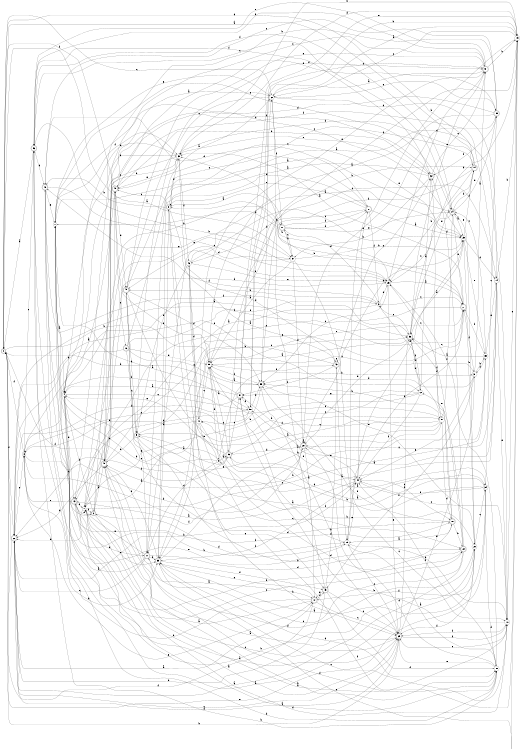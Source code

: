 digraph n48_7 {
__start0 [label="" shape="none"];

rankdir=LR;
size="8,5";

s0 [style="rounded,filled", color="black", fillcolor="white" shape="doublecircle", label="0"];
s1 [style="filled", color="black", fillcolor="white" shape="circle", label="1"];
s2 [style="rounded,filled", color="black", fillcolor="white" shape="doublecircle", label="2"];
s3 [style="filled", color="black", fillcolor="white" shape="circle", label="3"];
s4 [style="filled", color="black", fillcolor="white" shape="circle", label="4"];
s5 [style="rounded,filled", color="black", fillcolor="white" shape="doublecircle", label="5"];
s6 [style="filled", color="black", fillcolor="white" shape="circle", label="6"];
s7 [style="filled", color="black", fillcolor="white" shape="circle", label="7"];
s8 [style="rounded,filled", color="black", fillcolor="white" shape="doublecircle", label="8"];
s9 [style="filled", color="black", fillcolor="white" shape="circle", label="9"];
s10 [style="filled", color="black", fillcolor="white" shape="circle", label="10"];
s11 [style="rounded,filled", color="black", fillcolor="white" shape="doublecircle", label="11"];
s12 [style="filled", color="black", fillcolor="white" shape="circle", label="12"];
s13 [style="rounded,filled", color="black", fillcolor="white" shape="doublecircle", label="13"];
s14 [style="filled", color="black", fillcolor="white" shape="circle", label="14"];
s15 [style="filled", color="black", fillcolor="white" shape="circle", label="15"];
s16 [style="rounded,filled", color="black", fillcolor="white" shape="doublecircle", label="16"];
s17 [style="rounded,filled", color="black", fillcolor="white" shape="doublecircle", label="17"];
s18 [style="rounded,filled", color="black", fillcolor="white" shape="doublecircle", label="18"];
s19 [style="filled", color="black", fillcolor="white" shape="circle", label="19"];
s20 [style="filled", color="black", fillcolor="white" shape="circle", label="20"];
s21 [style="rounded,filled", color="black", fillcolor="white" shape="doublecircle", label="21"];
s22 [style="rounded,filled", color="black", fillcolor="white" shape="doublecircle", label="22"];
s23 [style="filled", color="black", fillcolor="white" shape="circle", label="23"];
s24 [style="rounded,filled", color="black", fillcolor="white" shape="doublecircle", label="24"];
s25 [style="filled", color="black", fillcolor="white" shape="circle", label="25"];
s26 [style="rounded,filled", color="black", fillcolor="white" shape="doublecircle", label="26"];
s27 [style="rounded,filled", color="black", fillcolor="white" shape="doublecircle", label="27"];
s28 [style="rounded,filled", color="black", fillcolor="white" shape="doublecircle", label="28"];
s29 [style="rounded,filled", color="black", fillcolor="white" shape="doublecircle", label="29"];
s30 [style="filled", color="black", fillcolor="white" shape="circle", label="30"];
s31 [style="filled", color="black", fillcolor="white" shape="circle", label="31"];
s32 [style="rounded,filled", color="black", fillcolor="white" shape="doublecircle", label="32"];
s33 [style="filled", color="black", fillcolor="white" shape="circle", label="33"];
s34 [style="filled", color="black", fillcolor="white" shape="circle", label="34"];
s35 [style="rounded,filled", color="black", fillcolor="white" shape="doublecircle", label="35"];
s36 [style="rounded,filled", color="black", fillcolor="white" shape="doublecircle", label="36"];
s37 [style="filled", color="black", fillcolor="white" shape="circle", label="37"];
s38 [style="rounded,filled", color="black", fillcolor="white" shape="doublecircle", label="38"];
s39 [style="filled", color="black", fillcolor="white" shape="circle", label="39"];
s40 [style="rounded,filled", color="black", fillcolor="white" shape="doublecircle", label="40"];
s41 [style="filled", color="black", fillcolor="white" shape="circle", label="41"];
s42 [style="rounded,filled", color="black", fillcolor="white" shape="doublecircle", label="42"];
s43 [style="rounded,filled", color="black", fillcolor="white" shape="doublecircle", label="43"];
s44 [style="rounded,filled", color="black", fillcolor="white" shape="doublecircle", label="44"];
s45 [style="rounded,filled", color="black", fillcolor="white" shape="doublecircle", label="45"];
s46 [style="filled", color="black", fillcolor="white" shape="circle", label="46"];
s47 [style="rounded,filled", color="black", fillcolor="white" shape="doublecircle", label="47"];
s48 [style="rounded,filled", color="black", fillcolor="white" shape="doublecircle", label="48"];
s49 [style="rounded,filled", color="black", fillcolor="white" shape="doublecircle", label="49"];
s50 [style="filled", color="black", fillcolor="white" shape="circle", label="50"];
s51 [style="rounded,filled", color="black", fillcolor="white" shape="doublecircle", label="51"];
s52 [style="filled", color="black", fillcolor="white" shape="circle", label="52"];
s53 [style="rounded,filled", color="black", fillcolor="white" shape="doublecircle", label="53"];
s54 [style="rounded,filled", color="black", fillcolor="white" shape="doublecircle", label="54"];
s55 [style="rounded,filled", color="black", fillcolor="white" shape="doublecircle", label="55"];
s56 [style="rounded,filled", color="black", fillcolor="white" shape="doublecircle", label="56"];
s57 [style="rounded,filled", color="black", fillcolor="white" shape="doublecircle", label="57"];
s58 [style="filled", color="black", fillcolor="white" shape="circle", label="58"];
s59 [style="filled", color="black", fillcolor="white" shape="circle", label="59"];
s0 -> s37 [label="a"];
s0 -> s59 [label="b"];
s0 -> s52 [label="c"];
s0 -> s54 [label="d"];
s0 -> s34 [label="e"];
s0 -> s26 [label="f"];
s1 -> s29 [label="a"];
s1 -> s11 [label="b"];
s1 -> s39 [label="c"];
s1 -> s26 [label="d"];
s1 -> s35 [label="e"];
s1 -> s2 [label="f"];
s2 -> s48 [label="a"];
s2 -> s10 [label="b"];
s2 -> s29 [label="c"];
s2 -> s40 [label="d"];
s2 -> s37 [label="e"];
s2 -> s4 [label="f"];
s3 -> s1 [label="a"];
s3 -> s45 [label="b"];
s3 -> s21 [label="c"];
s3 -> s11 [label="d"];
s3 -> s25 [label="e"];
s3 -> s40 [label="f"];
s4 -> s29 [label="a"];
s4 -> s19 [label="b"];
s4 -> s58 [label="c"];
s4 -> s13 [label="d"];
s4 -> s33 [label="e"];
s4 -> s18 [label="f"];
s5 -> s53 [label="a"];
s5 -> s22 [label="b"];
s5 -> s36 [label="c"];
s5 -> s48 [label="d"];
s5 -> s17 [label="e"];
s5 -> s51 [label="f"];
s6 -> s36 [label="a"];
s6 -> s28 [label="b"];
s6 -> s56 [label="c"];
s6 -> s35 [label="d"];
s6 -> s47 [label="e"];
s6 -> s0 [label="f"];
s7 -> s4 [label="a"];
s7 -> s20 [label="b"];
s7 -> s24 [label="c"];
s7 -> s23 [label="d"];
s7 -> s52 [label="e"];
s7 -> s33 [label="f"];
s8 -> s42 [label="a"];
s8 -> s40 [label="b"];
s8 -> s49 [label="c"];
s8 -> s33 [label="d"];
s8 -> s43 [label="e"];
s8 -> s34 [label="f"];
s9 -> s53 [label="a"];
s9 -> s7 [label="b"];
s9 -> s4 [label="c"];
s9 -> s17 [label="d"];
s9 -> s46 [label="e"];
s9 -> s42 [label="f"];
s10 -> s8 [label="a"];
s10 -> s57 [label="b"];
s10 -> s29 [label="c"];
s10 -> s1 [label="d"];
s10 -> s15 [label="e"];
s10 -> s29 [label="f"];
s11 -> s8 [label="a"];
s11 -> s37 [label="b"];
s11 -> s37 [label="c"];
s11 -> s27 [label="d"];
s11 -> s24 [label="e"];
s11 -> s27 [label="f"];
s12 -> s32 [label="a"];
s12 -> s1 [label="b"];
s12 -> s53 [label="c"];
s12 -> s36 [label="d"];
s12 -> s57 [label="e"];
s12 -> s44 [label="f"];
s13 -> s30 [label="a"];
s13 -> s17 [label="b"];
s13 -> s22 [label="c"];
s13 -> s2 [label="d"];
s13 -> s6 [label="e"];
s13 -> s1 [label="f"];
s14 -> s58 [label="a"];
s14 -> s15 [label="b"];
s14 -> s28 [label="c"];
s14 -> s5 [label="d"];
s14 -> s10 [label="e"];
s14 -> s49 [label="f"];
s15 -> s52 [label="a"];
s15 -> s19 [label="b"];
s15 -> s52 [label="c"];
s15 -> s33 [label="d"];
s15 -> s35 [label="e"];
s15 -> s58 [label="f"];
s16 -> s52 [label="a"];
s16 -> s26 [label="b"];
s16 -> s5 [label="c"];
s16 -> s59 [label="d"];
s16 -> s55 [label="e"];
s16 -> s3 [label="f"];
s17 -> s7 [label="a"];
s17 -> s35 [label="b"];
s17 -> s26 [label="c"];
s17 -> s18 [label="d"];
s17 -> s1 [label="e"];
s17 -> s30 [label="f"];
s18 -> s19 [label="a"];
s18 -> s22 [label="b"];
s18 -> s25 [label="c"];
s18 -> s45 [label="d"];
s18 -> s3 [label="e"];
s18 -> s55 [label="f"];
s19 -> s57 [label="a"];
s19 -> s10 [label="b"];
s19 -> s29 [label="c"];
s19 -> s2 [label="d"];
s19 -> s44 [label="e"];
s19 -> s21 [label="f"];
s20 -> s35 [label="a"];
s20 -> s9 [label="b"];
s20 -> s34 [label="c"];
s20 -> s48 [label="d"];
s20 -> s24 [label="e"];
s20 -> s29 [label="f"];
s21 -> s33 [label="a"];
s21 -> s8 [label="b"];
s21 -> s13 [label="c"];
s21 -> s7 [label="d"];
s21 -> s59 [label="e"];
s21 -> s31 [label="f"];
s22 -> s26 [label="a"];
s22 -> s13 [label="b"];
s22 -> s17 [label="c"];
s22 -> s32 [label="d"];
s22 -> s12 [label="e"];
s22 -> s36 [label="f"];
s23 -> s36 [label="a"];
s23 -> s20 [label="b"];
s23 -> s49 [label="c"];
s23 -> s14 [label="d"];
s23 -> s39 [label="e"];
s23 -> s54 [label="f"];
s24 -> s23 [label="a"];
s24 -> s54 [label="b"];
s24 -> s25 [label="c"];
s24 -> s38 [label="d"];
s24 -> s21 [label="e"];
s24 -> s56 [label="f"];
s25 -> s21 [label="a"];
s25 -> s33 [label="b"];
s25 -> s55 [label="c"];
s25 -> s1 [label="d"];
s25 -> s29 [label="e"];
s25 -> s45 [label="f"];
s26 -> s47 [label="a"];
s26 -> s44 [label="b"];
s26 -> s29 [label="c"];
s26 -> s12 [label="d"];
s26 -> s6 [label="e"];
s26 -> s21 [label="f"];
s27 -> s23 [label="a"];
s27 -> s46 [label="b"];
s27 -> s7 [label="c"];
s27 -> s8 [label="d"];
s27 -> s8 [label="e"];
s27 -> s3 [label="f"];
s28 -> s47 [label="a"];
s28 -> s57 [label="b"];
s28 -> s28 [label="c"];
s28 -> s23 [label="d"];
s28 -> s44 [label="e"];
s28 -> s13 [label="f"];
s29 -> s48 [label="a"];
s29 -> s0 [label="b"];
s29 -> s36 [label="c"];
s29 -> s26 [label="d"];
s29 -> s31 [label="e"];
s29 -> s10 [label="f"];
s30 -> s19 [label="a"];
s30 -> s56 [label="b"];
s30 -> s25 [label="c"];
s30 -> s28 [label="d"];
s30 -> s29 [label="e"];
s30 -> s44 [label="f"];
s31 -> s51 [label="a"];
s31 -> s39 [label="b"];
s31 -> s59 [label="c"];
s31 -> s55 [label="d"];
s31 -> s44 [label="e"];
s31 -> s43 [label="f"];
s32 -> s17 [label="a"];
s32 -> s37 [label="b"];
s32 -> s51 [label="c"];
s32 -> s50 [label="d"];
s32 -> s33 [label="e"];
s32 -> s48 [label="f"];
s33 -> s15 [label="a"];
s33 -> s2 [label="b"];
s33 -> s4 [label="c"];
s33 -> s4 [label="d"];
s33 -> s49 [label="e"];
s33 -> s46 [label="f"];
s34 -> s53 [label="a"];
s34 -> s59 [label="b"];
s34 -> s38 [label="c"];
s34 -> s30 [label="d"];
s34 -> s44 [label="e"];
s34 -> s47 [label="f"];
s35 -> s8 [label="a"];
s35 -> s50 [label="b"];
s35 -> s10 [label="c"];
s35 -> s30 [label="d"];
s35 -> s48 [label="e"];
s35 -> s43 [label="f"];
s36 -> s35 [label="a"];
s36 -> s15 [label="b"];
s36 -> s3 [label="c"];
s36 -> s28 [label="d"];
s36 -> s51 [label="e"];
s36 -> s12 [label="f"];
s37 -> s59 [label="a"];
s37 -> s23 [label="b"];
s37 -> s10 [label="c"];
s37 -> s17 [label="d"];
s37 -> s4 [label="e"];
s37 -> s28 [label="f"];
s38 -> s59 [label="a"];
s38 -> s13 [label="b"];
s38 -> s40 [label="c"];
s38 -> s48 [label="d"];
s38 -> s28 [label="e"];
s38 -> s32 [label="f"];
s39 -> s36 [label="a"];
s39 -> s48 [label="b"];
s39 -> s24 [label="c"];
s39 -> s31 [label="d"];
s39 -> s14 [label="e"];
s39 -> s21 [label="f"];
s40 -> s20 [label="a"];
s40 -> s30 [label="b"];
s40 -> s25 [label="c"];
s40 -> s27 [label="d"];
s40 -> s7 [label="e"];
s40 -> s36 [label="f"];
s41 -> s1 [label="a"];
s41 -> s6 [label="b"];
s41 -> s59 [label="c"];
s41 -> s22 [label="d"];
s41 -> s51 [label="e"];
s41 -> s15 [label="f"];
s42 -> s19 [label="a"];
s42 -> s35 [label="b"];
s42 -> s32 [label="c"];
s42 -> s33 [label="d"];
s42 -> s42 [label="e"];
s42 -> s57 [label="f"];
s43 -> s52 [label="a"];
s43 -> s26 [label="b"];
s43 -> s29 [label="c"];
s43 -> s42 [label="d"];
s43 -> s47 [label="e"];
s43 -> s30 [label="f"];
s44 -> s6 [label="a"];
s44 -> s18 [label="b"];
s44 -> s10 [label="c"];
s44 -> s23 [label="d"];
s44 -> s27 [label="e"];
s44 -> s35 [label="f"];
s45 -> s24 [label="a"];
s45 -> s5 [label="b"];
s45 -> s22 [label="c"];
s45 -> s55 [label="d"];
s45 -> s51 [label="e"];
s45 -> s50 [label="f"];
s46 -> s23 [label="a"];
s46 -> s29 [label="b"];
s46 -> s23 [label="c"];
s46 -> s41 [label="d"];
s46 -> s25 [label="e"];
s46 -> s5 [label="f"];
s47 -> s1 [label="a"];
s47 -> s56 [label="b"];
s47 -> s29 [label="c"];
s47 -> s43 [label="d"];
s47 -> s35 [label="e"];
s47 -> s0 [label="f"];
s48 -> s47 [label="a"];
s48 -> s30 [label="b"];
s48 -> s49 [label="c"];
s48 -> s26 [label="d"];
s48 -> s21 [label="e"];
s48 -> s0 [label="f"];
s49 -> s4 [label="a"];
s49 -> s32 [label="b"];
s49 -> s16 [label="c"];
s49 -> s45 [label="d"];
s49 -> s38 [label="e"];
s49 -> s0 [label="f"];
s50 -> s5 [label="a"];
s50 -> s55 [label="b"];
s50 -> s41 [label="c"];
s50 -> s18 [label="d"];
s50 -> s26 [label="e"];
s50 -> s24 [label="f"];
s51 -> s58 [label="a"];
s51 -> s15 [label="b"];
s51 -> s48 [label="c"];
s51 -> s25 [label="d"];
s51 -> s56 [label="e"];
s51 -> s56 [label="f"];
s52 -> s48 [label="a"];
s52 -> s15 [label="b"];
s52 -> s45 [label="c"];
s52 -> s14 [label="d"];
s52 -> s38 [label="e"];
s52 -> s11 [label="f"];
s53 -> s34 [label="a"];
s53 -> s54 [label="b"];
s53 -> s57 [label="c"];
s53 -> s28 [label="d"];
s53 -> s4 [label="e"];
s53 -> s7 [label="f"];
s54 -> s0 [label="a"];
s54 -> s25 [label="b"];
s54 -> s35 [label="c"];
s54 -> s33 [label="d"];
s54 -> s36 [label="e"];
s54 -> s55 [label="f"];
s55 -> s59 [label="a"];
s55 -> s29 [label="b"];
s55 -> s6 [label="c"];
s55 -> s52 [label="d"];
s55 -> s20 [label="e"];
s55 -> s59 [label="f"];
s56 -> s0 [label="a"];
s56 -> s25 [label="b"];
s56 -> s24 [label="c"];
s56 -> s40 [label="d"];
s56 -> s19 [label="e"];
s56 -> s32 [label="f"];
s57 -> s4 [label="a"];
s57 -> s0 [label="b"];
s57 -> s51 [label="c"];
s57 -> s58 [label="d"];
s57 -> s15 [label="e"];
s57 -> s6 [label="f"];
s58 -> s7 [label="a"];
s58 -> s13 [label="b"];
s58 -> s41 [label="c"];
s58 -> s26 [label="d"];
s58 -> s44 [label="e"];
s58 -> s55 [label="f"];
s59 -> s53 [label="a"];
s59 -> s31 [label="b"];
s59 -> s14 [label="c"];
s59 -> s9 [label="d"];
s59 -> s49 [label="e"];
s59 -> s50 [label="f"];

}